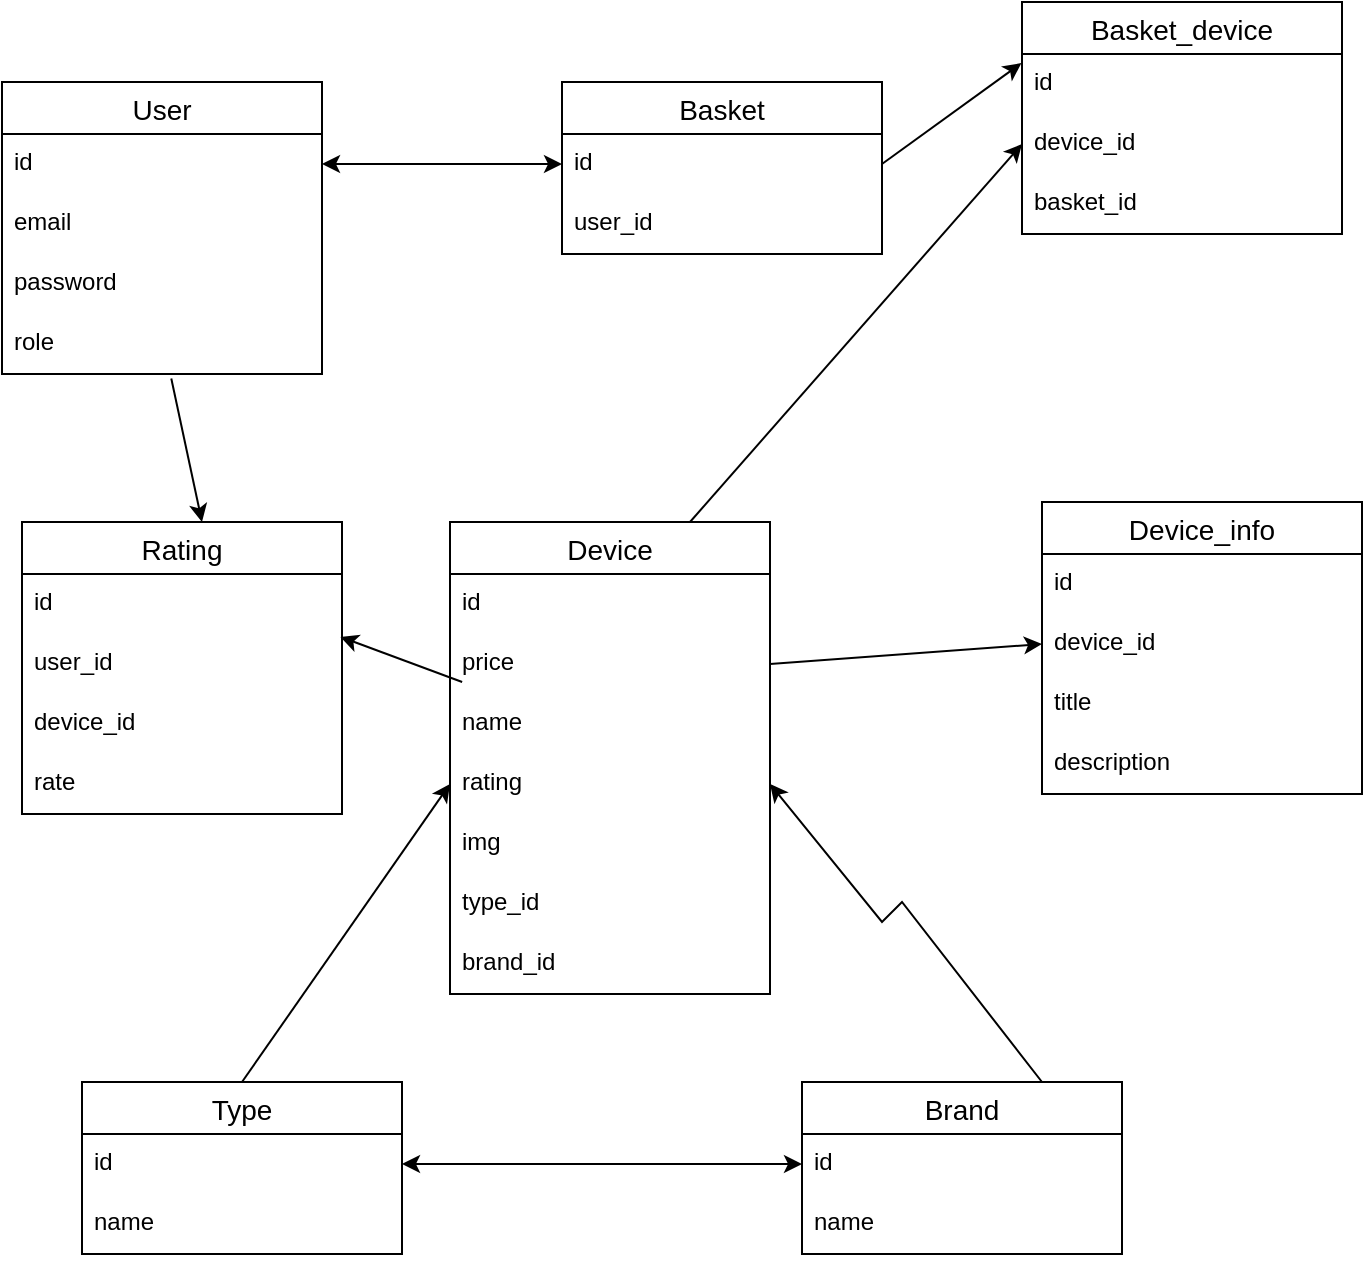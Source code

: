 <mxfile>
    <diagram id="x0VknrqbJ468zNlQNF5y" name="Page-1">
        <mxGraphModel dx="1128" dy="473" grid="1" gridSize="10" guides="1" tooltips="1" connect="1" arrows="1" fold="1" page="1" pageScale="1" pageWidth="827" pageHeight="1169" math="0" shadow="0">
            <root>
                <mxCell id="0"/>
                <mxCell id="1" parent="0"/>
                <mxCell id="S4r2z2meFCep2zHGoDVJ-14" value="User" style="swimlane;fontStyle=0;childLayout=stackLayout;horizontal=1;startSize=26;horizontalStack=0;resizeParent=1;resizeParentMax=0;resizeLast=0;collapsible=1;marginBottom=0;align=center;fontSize=14;" parent="1" vertex="1">
                    <mxGeometry x="30" y="140" width="160" height="146" as="geometry"/>
                </mxCell>
                <mxCell id="S4r2z2meFCep2zHGoDVJ-15" value="id" style="text;strokeColor=none;fillColor=none;spacingLeft=4;spacingRight=4;overflow=hidden;rotatable=0;points=[[0,0.5],[1,0.5]];portConstraint=eastwest;fontSize=12;" parent="S4r2z2meFCep2zHGoDVJ-14" vertex="1">
                    <mxGeometry y="26" width="160" height="30" as="geometry"/>
                </mxCell>
                <mxCell id="S4r2z2meFCep2zHGoDVJ-16" value="email" style="text;strokeColor=none;fillColor=none;spacingLeft=4;spacingRight=4;overflow=hidden;rotatable=0;points=[[0,0.5],[1,0.5]];portConstraint=eastwest;fontSize=12;" parent="S4r2z2meFCep2zHGoDVJ-14" vertex="1">
                    <mxGeometry y="56" width="160" height="30" as="geometry"/>
                </mxCell>
                <mxCell id="S4r2z2meFCep2zHGoDVJ-17" value="password" style="text;strokeColor=none;fillColor=none;spacingLeft=4;spacingRight=4;overflow=hidden;rotatable=0;points=[[0,0.5],[1,0.5]];portConstraint=eastwest;fontSize=12;" parent="S4r2z2meFCep2zHGoDVJ-14" vertex="1">
                    <mxGeometry y="86" width="160" height="30" as="geometry"/>
                </mxCell>
                <mxCell id="S4r2z2meFCep2zHGoDVJ-18" value="role" style="text;strokeColor=none;fillColor=none;spacingLeft=4;spacingRight=4;overflow=hidden;rotatable=0;points=[[0,0.5],[1,0.5]];portConstraint=eastwest;fontSize=12;" parent="S4r2z2meFCep2zHGoDVJ-14" vertex="1">
                    <mxGeometry y="116" width="160" height="30" as="geometry"/>
                </mxCell>
                <mxCell id="S4r2z2meFCep2zHGoDVJ-19" value="Basket" style="swimlane;fontStyle=0;childLayout=stackLayout;horizontal=1;startSize=26;horizontalStack=0;resizeParent=1;resizeParentMax=0;resizeLast=0;collapsible=1;marginBottom=0;align=center;fontSize=14;" parent="1" vertex="1">
                    <mxGeometry x="310" y="140" width="160" height="86" as="geometry"/>
                </mxCell>
                <mxCell id="S4r2z2meFCep2zHGoDVJ-20" value="id" style="text;strokeColor=none;fillColor=none;spacingLeft=4;spacingRight=4;overflow=hidden;rotatable=0;points=[[0,0.5],[1,0.5]];portConstraint=eastwest;fontSize=12;" parent="S4r2z2meFCep2zHGoDVJ-19" vertex="1">
                    <mxGeometry y="26" width="160" height="30" as="geometry"/>
                </mxCell>
                <mxCell id="S4r2z2meFCep2zHGoDVJ-21" value="user_id" style="text;strokeColor=none;fillColor=none;spacingLeft=4;spacingRight=4;overflow=hidden;rotatable=0;points=[[0,0.5],[1,0.5]];portConstraint=eastwest;fontSize=12;" parent="S4r2z2meFCep2zHGoDVJ-19" vertex="1">
                    <mxGeometry y="56" width="160" height="30" as="geometry"/>
                </mxCell>
                <mxCell id="S4r2z2meFCep2zHGoDVJ-26" value="" style="endArrow=classic;startArrow=classic;html=1;rounded=0;exitX=1;exitY=0.5;exitDx=0;exitDy=0;entryX=0;entryY=0.5;entryDx=0;entryDy=0;" parent="1" source="S4r2z2meFCep2zHGoDVJ-15" target="S4r2z2meFCep2zHGoDVJ-20" edge="1">
                    <mxGeometry width="50" height="50" relative="1" as="geometry">
                        <mxPoint x="290" y="290" as="sourcePoint"/>
                        <mxPoint x="340" y="240" as="targetPoint"/>
                    </mxGeometry>
                </mxCell>
                <mxCell id="S4r2z2meFCep2zHGoDVJ-27" value="Device" style="swimlane;fontStyle=0;childLayout=stackLayout;horizontal=1;startSize=26;horizontalStack=0;resizeParent=1;resizeParentMax=0;resizeLast=0;collapsible=1;marginBottom=0;align=center;fontSize=14;" parent="1" vertex="1">
                    <mxGeometry x="254" y="360" width="160" height="236" as="geometry"/>
                </mxCell>
                <mxCell id="S4r2z2meFCep2zHGoDVJ-28" value="id" style="text;strokeColor=none;fillColor=none;spacingLeft=4;spacingRight=4;overflow=hidden;rotatable=0;points=[[0,0.5],[1,0.5]];portConstraint=eastwest;fontSize=12;" parent="S4r2z2meFCep2zHGoDVJ-27" vertex="1">
                    <mxGeometry y="26" width="160" height="30" as="geometry"/>
                </mxCell>
                <mxCell id="S4r2z2meFCep2zHGoDVJ-29" value="price" style="text;strokeColor=none;fillColor=none;spacingLeft=4;spacingRight=4;overflow=hidden;rotatable=0;points=[[0,0.5],[1,0.5]];portConstraint=eastwest;fontSize=12;" parent="S4r2z2meFCep2zHGoDVJ-27" vertex="1">
                    <mxGeometry y="56" width="160" height="30" as="geometry"/>
                </mxCell>
                <mxCell id="S4r2z2meFCep2zHGoDVJ-30" value="name" style="text;strokeColor=none;fillColor=none;spacingLeft=4;spacingRight=4;overflow=hidden;rotatable=0;points=[[0,0.5],[1,0.5]];portConstraint=eastwest;fontSize=12;" parent="S4r2z2meFCep2zHGoDVJ-27" vertex="1">
                    <mxGeometry y="86" width="160" height="30" as="geometry"/>
                </mxCell>
                <mxCell id="S4r2z2meFCep2zHGoDVJ-31" value="rating" style="text;strokeColor=none;fillColor=none;spacingLeft=4;spacingRight=4;overflow=hidden;rotatable=0;points=[[0,0.5],[1,0.5]];portConstraint=eastwest;fontSize=12;" parent="S4r2z2meFCep2zHGoDVJ-27" vertex="1">
                    <mxGeometry y="116" width="160" height="30" as="geometry"/>
                </mxCell>
                <mxCell id="S4r2z2meFCep2zHGoDVJ-32" value="img" style="text;strokeColor=none;fillColor=none;spacingLeft=4;spacingRight=4;overflow=hidden;rotatable=0;points=[[0,0.5],[1,0.5]];portConstraint=eastwest;fontSize=12;" parent="S4r2z2meFCep2zHGoDVJ-27" vertex="1">
                    <mxGeometry y="146" width="160" height="30" as="geometry"/>
                </mxCell>
                <mxCell id="S4r2z2meFCep2zHGoDVJ-33" value="type_id" style="text;strokeColor=none;fillColor=none;spacingLeft=4;spacingRight=4;overflow=hidden;rotatable=0;points=[[0,0.5],[1,0.5]];portConstraint=eastwest;fontSize=12;" parent="S4r2z2meFCep2zHGoDVJ-27" vertex="1">
                    <mxGeometry y="176" width="160" height="30" as="geometry"/>
                </mxCell>
                <mxCell id="S4r2z2meFCep2zHGoDVJ-34" value="brand_id" style="text;strokeColor=none;fillColor=none;spacingLeft=4;spacingRight=4;overflow=hidden;rotatable=0;points=[[0,0.5],[1,0.5]];portConstraint=eastwest;fontSize=12;" parent="S4r2z2meFCep2zHGoDVJ-27" vertex="1">
                    <mxGeometry y="206" width="160" height="30" as="geometry"/>
                </mxCell>
                <mxCell id="S4r2z2meFCep2zHGoDVJ-35" value="Type" style="swimlane;fontStyle=0;childLayout=stackLayout;horizontal=1;startSize=26;horizontalStack=0;resizeParent=1;resizeParentMax=0;resizeLast=0;collapsible=1;marginBottom=0;align=center;fontSize=14;" parent="1" vertex="1">
                    <mxGeometry x="70" y="640" width="160" height="86" as="geometry"/>
                </mxCell>
                <mxCell id="S4r2z2meFCep2zHGoDVJ-36" value="id" style="text;strokeColor=none;fillColor=none;spacingLeft=4;spacingRight=4;overflow=hidden;rotatable=0;points=[[0,0.5],[1,0.5]];portConstraint=eastwest;fontSize=12;" parent="S4r2z2meFCep2zHGoDVJ-35" vertex="1">
                    <mxGeometry y="26" width="160" height="30" as="geometry"/>
                </mxCell>
                <mxCell id="S4r2z2meFCep2zHGoDVJ-37" value="name" style="text;strokeColor=none;fillColor=none;spacingLeft=4;spacingRight=4;overflow=hidden;rotatable=0;points=[[0,0.5],[1,0.5]];portConstraint=eastwest;fontSize=12;" parent="S4r2z2meFCep2zHGoDVJ-35" vertex="1">
                    <mxGeometry y="56" width="160" height="30" as="geometry"/>
                </mxCell>
                <mxCell id="S4r2z2meFCep2zHGoDVJ-40" value="Brand" style="swimlane;fontStyle=0;childLayout=stackLayout;horizontal=1;startSize=26;horizontalStack=0;resizeParent=1;resizeParentMax=0;resizeLast=0;collapsible=1;marginBottom=0;align=center;fontSize=14;" parent="1" vertex="1">
                    <mxGeometry x="430" y="640" width="160" height="86" as="geometry"/>
                </mxCell>
                <mxCell id="S4r2z2meFCep2zHGoDVJ-41" value="id" style="text;strokeColor=none;fillColor=none;spacingLeft=4;spacingRight=4;overflow=hidden;rotatable=0;points=[[0,0.5],[1,0.5]];portConstraint=eastwest;fontSize=12;" parent="S4r2z2meFCep2zHGoDVJ-40" vertex="1">
                    <mxGeometry y="26" width="160" height="30" as="geometry"/>
                </mxCell>
                <mxCell id="S4r2z2meFCep2zHGoDVJ-44" value="name" style="text;strokeColor=none;fillColor=none;spacingLeft=4;spacingRight=4;overflow=hidden;rotatable=0;points=[[0,0.5],[1,0.5]];portConstraint=eastwest;fontSize=12;" parent="S4r2z2meFCep2zHGoDVJ-40" vertex="1">
                    <mxGeometry y="56" width="160" height="30" as="geometry"/>
                </mxCell>
                <mxCell id="S4r2z2meFCep2zHGoDVJ-46" value="" style="endArrow=classic;html=1;rounded=0;exitX=0.5;exitY=0;exitDx=0;exitDy=0;entryX=0;entryY=0.5;entryDx=0;entryDy=0;" parent="1" source="S4r2z2meFCep2zHGoDVJ-35" target="S4r2z2meFCep2zHGoDVJ-31" edge="1">
                    <mxGeometry width="50" height="50" relative="1" as="geometry">
                        <mxPoint x="320" y="610" as="sourcePoint"/>
                        <mxPoint x="370" y="560" as="targetPoint"/>
                    </mxGeometry>
                </mxCell>
                <mxCell id="S4r2z2meFCep2zHGoDVJ-47" value="" style="endArrow=classic;html=1;rounded=0;exitX=0.75;exitY=0;exitDx=0;exitDy=0;entryX=1;entryY=0.5;entryDx=0;entryDy=0;" parent="1" source="S4r2z2meFCep2zHGoDVJ-40" target="S4r2z2meFCep2zHGoDVJ-31" edge="1">
                    <mxGeometry width="50" height="50" relative="1" as="geometry">
                        <mxPoint x="160" y="650" as="sourcePoint"/>
                        <mxPoint x="264" y="501" as="targetPoint"/>
                        <Array as="points">
                            <mxPoint x="480" y="550"/>
                            <mxPoint x="470" y="560"/>
                        </Array>
                    </mxGeometry>
                </mxCell>
                <mxCell id="S4r2z2meFCep2zHGoDVJ-48" value="" style="endArrow=classic;startArrow=classic;html=1;rounded=0;exitX=1;exitY=0.5;exitDx=0;exitDy=0;entryX=0;entryY=0.5;entryDx=0;entryDy=0;" parent="1" source="S4r2z2meFCep2zHGoDVJ-36" target="S4r2z2meFCep2zHGoDVJ-41" edge="1">
                    <mxGeometry width="50" height="50" relative="1" as="geometry">
                        <mxPoint x="320" y="610" as="sourcePoint"/>
                        <mxPoint x="370" y="560" as="targetPoint"/>
                    </mxGeometry>
                </mxCell>
                <mxCell id="S4r2z2meFCep2zHGoDVJ-49" value="Device_info" style="swimlane;fontStyle=0;childLayout=stackLayout;horizontal=1;startSize=26;horizontalStack=0;resizeParent=1;resizeParentMax=0;resizeLast=0;collapsible=1;marginBottom=0;align=center;fontSize=14;" parent="1" vertex="1">
                    <mxGeometry x="550" y="350" width="160" height="146" as="geometry"/>
                </mxCell>
                <mxCell id="S4r2z2meFCep2zHGoDVJ-50" value="id" style="text;strokeColor=none;fillColor=none;spacingLeft=4;spacingRight=4;overflow=hidden;rotatable=0;points=[[0,0.5],[1,0.5]];portConstraint=eastwest;fontSize=12;" parent="S4r2z2meFCep2zHGoDVJ-49" vertex="1">
                    <mxGeometry y="26" width="160" height="30" as="geometry"/>
                </mxCell>
                <mxCell id="S4r2z2meFCep2zHGoDVJ-51" value="device_id" style="text;strokeColor=none;fillColor=none;spacingLeft=4;spacingRight=4;overflow=hidden;rotatable=0;points=[[0,0.5],[1,0.5]];portConstraint=eastwest;fontSize=12;" parent="S4r2z2meFCep2zHGoDVJ-49" vertex="1">
                    <mxGeometry y="56" width="160" height="30" as="geometry"/>
                </mxCell>
                <mxCell id="S4r2z2meFCep2zHGoDVJ-52" value="title" style="text;strokeColor=none;fillColor=none;spacingLeft=4;spacingRight=4;overflow=hidden;rotatable=0;points=[[0,0.5],[1,0.5]];portConstraint=eastwest;fontSize=12;" parent="S4r2z2meFCep2zHGoDVJ-49" vertex="1">
                    <mxGeometry y="86" width="160" height="30" as="geometry"/>
                </mxCell>
                <mxCell id="S4r2z2meFCep2zHGoDVJ-53" value="description" style="text;strokeColor=none;fillColor=none;spacingLeft=4;spacingRight=4;overflow=hidden;rotatable=0;points=[[0,0.5],[1,0.5]];portConstraint=eastwest;fontSize=12;" parent="S4r2z2meFCep2zHGoDVJ-49" vertex="1">
                    <mxGeometry y="116" width="160" height="30" as="geometry"/>
                </mxCell>
                <mxCell id="S4r2z2meFCep2zHGoDVJ-54" value="" style="endArrow=classic;html=1;rounded=0;entryX=0;entryY=0.5;entryDx=0;entryDy=0;exitX=1;exitY=0.5;exitDx=0;exitDy=0;" parent="1" source="S4r2z2meFCep2zHGoDVJ-29" target="S4r2z2meFCep2zHGoDVJ-51" edge="1">
                    <mxGeometry width="50" height="50" relative="1" as="geometry">
                        <mxPoint x="480" y="610" as="sourcePoint"/>
                        <mxPoint x="530" y="560" as="targetPoint"/>
                    </mxGeometry>
                </mxCell>
                <mxCell id="S4r2z2meFCep2zHGoDVJ-55" value="Basket_device" style="swimlane;fontStyle=0;childLayout=stackLayout;horizontal=1;startSize=26;horizontalStack=0;resizeParent=1;resizeParentMax=0;resizeLast=0;collapsible=1;marginBottom=0;align=center;fontSize=14;" parent="1" vertex="1">
                    <mxGeometry x="540" y="100" width="160" height="116" as="geometry"/>
                </mxCell>
                <mxCell id="S4r2z2meFCep2zHGoDVJ-56" value="id" style="text;strokeColor=none;fillColor=none;spacingLeft=4;spacingRight=4;overflow=hidden;rotatable=0;points=[[0,0.5],[1,0.5]];portConstraint=eastwest;fontSize=12;" parent="S4r2z2meFCep2zHGoDVJ-55" vertex="1">
                    <mxGeometry y="26" width="160" height="30" as="geometry"/>
                </mxCell>
                <mxCell id="S4r2z2meFCep2zHGoDVJ-57" value="device_id" style="text;strokeColor=none;fillColor=none;spacingLeft=4;spacingRight=4;overflow=hidden;rotatable=0;points=[[0,0.5],[1,0.5]];portConstraint=eastwest;fontSize=12;" parent="S4r2z2meFCep2zHGoDVJ-55" vertex="1">
                    <mxGeometry y="56" width="160" height="30" as="geometry"/>
                </mxCell>
                <mxCell id="S4r2z2meFCep2zHGoDVJ-58" value="basket_id" style="text;strokeColor=none;fillColor=none;spacingLeft=4;spacingRight=4;overflow=hidden;rotatable=0;points=[[0,0.5],[1,0.5]];portConstraint=eastwest;fontSize=12;" parent="S4r2z2meFCep2zHGoDVJ-55" vertex="1">
                    <mxGeometry y="86" width="160" height="30" as="geometry"/>
                </mxCell>
                <mxCell id="S4r2z2meFCep2zHGoDVJ-60" value="" style="endArrow=classic;html=1;rounded=0;entryX=-0.002;entryY=0.152;entryDx=0;entryDy=0;entryPerimeter=0;exitX=1;exitY=0.5;exitDx=0;exitDy=0;" parent="1" source="S4r2z2meFCep2zHGoDVJ-20" target="S4r2z2meFCep2zHGoDVJ-56" edge="1">
                    <mxGeometry width="50" height="50" relative="1" as="geometry">
                        <mxPoint x="470" y="360" as="sourcePoint"/>
                        <mxPoint x="520" y="310" as="targetPoint"/>
                    </mxGeometry>
                </mxCell>
                <mxCell id="S4r2z2meFCep2zHGoDVJ-61" value="" style="endArrow=classic;html=1;rounded=0;entryX=0;entryY=0.5;entryDx=0;entryDy=0;exitX=0.75;exitY=0;exitDx=0;exitDy=0;" parent="1" source="S4r2z2meFCep2zHGoDVJ-27" target="S4r2z2meFCep2zHGoDVJ-57" edge="1">
                    <mxGeometry width="50" height="50" relative="1" as="geometry">
                        <mxPoint x="470" y="360" as="sourcePoint"/>
                        <mxPoint x="520" y="310" as="targetPoint"/>
                    </mxGeometry>
                </mxCell>
                <mxCell id="S4r2z2meFCep2zHGoDVJ-62" value="Rating" style="swimlane;fontStyle=0;childLayout=stackLayout;horizontal=1;startSize=26;horizontalStack=0;resizeParent=1;resizeParentMax=0;resizeLast=0;collapsible=1;marginBottom=0;align=center;fontSize=14;" parent="1" vertex="1">
                    <mxGeometry x="40" y="360" width="160" height="146" as="geometry"/>
                </mxCell>
                <mxCell id="S4r2z2meFCep2zHGoDVJ-63" value="id" style="text;strokeColor=none;fillColor=none;spacingLeft=4;spacingRight=4;overflow=hidden;rotatable=0;points=[[0,0.5],[1,0.5]];portConstraint=eastwest;fontSize=12;" parent="S4r2z2meFCep2zHGoDVJ-62" vertex="1">
                    <mxGeometry y="26" width="160" height="30" as="geometry"/>
                </mxCell>
                <mxCell id="S4r2z2meFCep2zHGoDVJ-64" value="user_id" style="text;strokeColor=none;fillColor=none;spacingLeft=4;spacingRight=4;overflow=hidden;rotatable=0;points=[[0,0.5],[1,0.5]];portConstraint=eastwest;fontSize=12;" parent="S4r2z2meFCep2zHGoDVJ-62" vertex="1">
                    <mxGeometry y="56" width="160" height="30" as="geometry"/>
                </mxCell>
                <mxCell id="S4r2z2meFCep2zHGoDVJ-65" value="device_id" style="text;strokeColor=none;fillColor=none;spacingLeft=4;spacingRight=4;overflow=hidden;rotatable=0;points=[[0,0.5],[1,0.5]];portConstraint=eastwest;fontSize=12;" parent="S4r2z2meFCep2zHGoDVJ-62" vertex="1">
                    <mxGeometry y="86" width="160" height="30" as="geometry"/>
                </mxCell>
                <mxCell id="S4r2z2meFCep2zHGoDVJ-66" value="rate" style="text;strokeColor=none;fillColor=none;spacingLeft=4;spacingRight=4;overflow=hidden;rotatable=0;points=[[0,0.5],[1,0.5]];portConstraint=eastwest;fontSize=12;" parent="S4r2z2meFCep2zHGoDVJ-62" vertex="1">
                    <mxGeometry y="116" width="160" height="30" as="geometry"/>
                </mxCell>
                <mxCell id="S4r2z2meFCep2zHGoDVJ-67" value="" style="endArrow=classic;html=1;rounded=0;exitX=0.529;exitY=1.076;exitDx=0;exitDy=0;exitPerimeter=0;" parent="1" source="S4r2z2meFCep2zHGoDVJ-18" edge="1">
                    <mxGeometry width="50" height="50" relative="1" as="geometry">
                        <mxPoint x="80" y="410" as="sourcePoint"/>
                        <mxPoint x="130" y="360" as="targetPoint"/>
                    </mxGeometry>
                </mxCell>
                <mxCell id="S4r2z2meFCep2zHGoDVJ-68" value="" style="endArrow=classic;html=1;rounded=0;exitX=0.038;exitY=-0.2;exitDx=0;exitDy=0;exitPerimeter=0;entryX=0.995;entryY=0.048;entryDx=0;entryDy=0;entryPerimeter=0;" parent="1" source="S4r2z2meFCep2zHGoDVJ-30" target="S4r2z2meFCep2zHGoDVJ-64" edge="1">
                    <mxGeometry width="50" height="50" relative="1" as="geometry">
                        <mxPoint x="80" y="410" as="sourcePoint"/>
                        <mxPoint x="130" y="360" as="targetPoint"/>
                    </mxGeometry>
                </mxCell>
            </root>
        </mxGraphModel>
    </diagram>
</mxfile>
